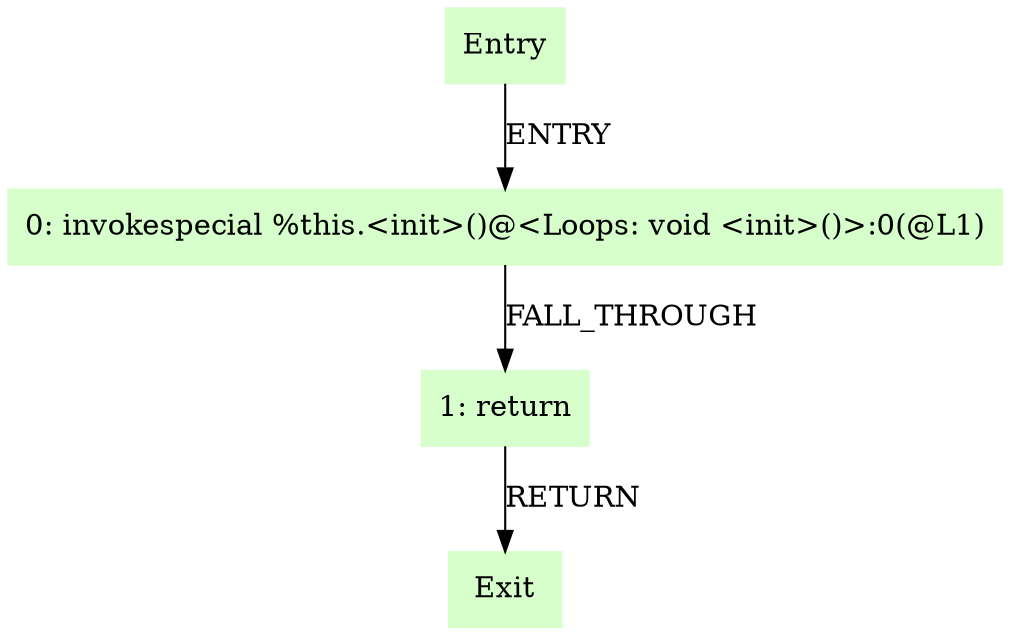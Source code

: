 digraph G {
  node [style=filled,shape=box,color=".3 .2 1.0",];
  "Entry";
  "0: invokespecial %this.<init>()@<Loops: void <init>()>:0(@L1)";
  "1: return";
  "Exit";
  "Entry" -> "0: invokespecial %this.<init>()@<Loops: void <init>()>:0(@L1)" [label="ENTRY",];
  "0: invokespecial %this.<init>()@<Loops: void <init>()>:0(@L1)" -> "1: return" [label="FALL_THROUGH",];
  "1: return" -> "Exit" [label="RETURN",];
}
